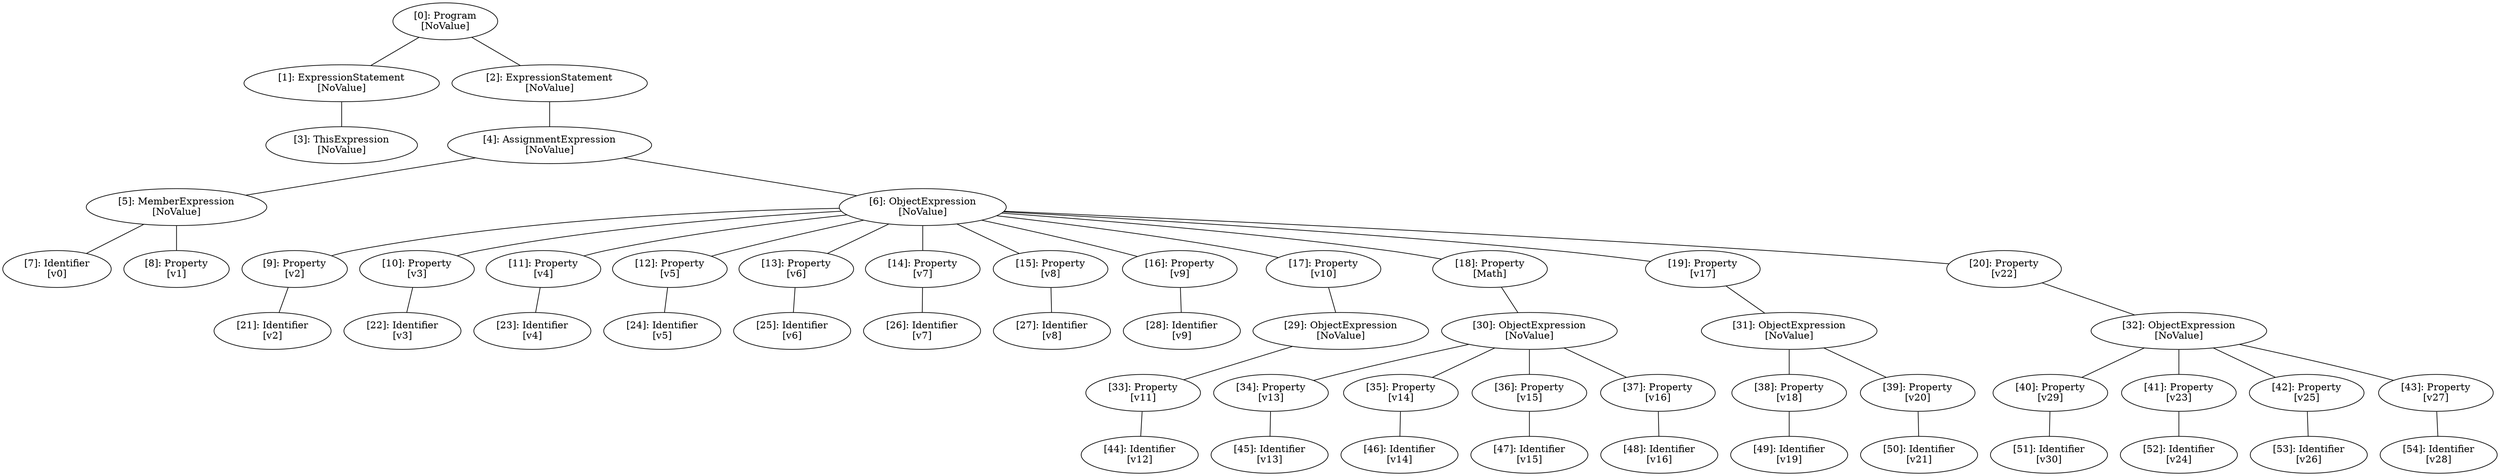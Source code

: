 // Result
graph {
	0 [label="[0]: Program
[NoValue]"]
	1 [label="[1]: ExpressionStatement
[NoValue]"]
	2 [label="[2]: ExpressionStatement
[NoValue]"]
	3 [label="[3]: ThisExpression
[NoValue]"]
	4 [label="[4]: AssignmentExpression
[NoValue]"]
	5 [label="[5]: MemberExpression
[NoValue]"]
	6 [label="[6]: ObjectExpression
[NoValue]"]
	7 [label="[7]: Identifier
[v0]"]
	8 [label="[8]: Property
[v1]"]
	9 [label="[9]: Property
[v2]"]
	10 [label="[10]: Property
[v3]"]
	11 [label="[11]: Property
[v4]"]
	12 [label="[12]: Property
[v5]"]
	13 [label="[13]: Property
[v6]"]
	14 [label="[14]: Property
[v7]"]
	15 [label="[15]: Property
[v8]"]
	16 [label="[16]: Property
[v9]"]
	17 [label="[17]: Property
[v10]"]
	18 [label="[18]: Property
[Math]"]
	19 [label="[19]: Property
[v17]"]
	20 [label="[20]: Property
[v22]"]
	21 [label="[21]: Identifier
[v2]"]
	22 [label="[22]: Identifier
[v3]"]
	23 [label="[23]: Identifier
[v4]"]
	24 [label="[24]: Identifier
[v5]"]
	25 [label="[25]: Identifier
[v6]"]
	26 [label="[26]: Identifier
[v7]"]
	27 [label="[27]: Identifier
[v8]"]
	28 [label="[28]: Identifier
[v9]"]
	29 [label="[29]: ObjectExpression
[NoValue]"]
	30 [label="[30]: ObjectExpression
[NoValue]"]
	31 [label="[31]: ObjectExpression
[NoValue]"]
	32 [label="[32]: ObjectExpression
[NoValue]"]
	33 [label="[33]: Property
[v11]"]
	34 [label="[34]: Property
[v13]"]
	35 [label="[35]: Property
[v14]"]
	36 [label="[36]: Property
[v15]"]
	37 [label="[37]: Property
[v16]"]
	38 [label="[38]: Property
[v18]"]
	39 [label="[39]: Property
[v20]"]
	40 [label="[40]: Property
[v29]"]
	41 [label="[41]: Property
[v23]"]
	42 [label="[42]: Property
[v25]"]
	43 [label="[43]: Property
[v27]"]
	44 [label="[44]: Identifier
[v12]"]
	45 [label="[45]: Identifier
[v13]"]
	46 [label="[46]: Identifier
[v14]"]
	47 [label="[47]: Identifier
[v15]"]
	48 [label="[48]: Identifier
[v16]"]
	49 [label="[49]: Identifier
[v19]"]
	50 [label="[50]: Identifier
[v21]"]
	51 [label="[51]: Identifier
[v30]"]
	52 [label="[52]: Identifier
[v24]"]
	53 [label="[53]: Identifier
[v26]"]
	54 [label="[54]: Identifier
[v28]"]
	0 -- 1
	0 -- 2
	1 -- 3
	2 -- 4
	4 -- 5
	4 -- 6
	5 -- 7
	5 -- 8
	6 -- 9
	6 -- 10
	6 -- 11
	6 -- 12
	6 -- 13
	6 -- 14
	6 -- 15
	6 -- 16
	6 -- 17
	6 -- 18
	6 -- 19
	6 -- 20
	9 -- 21
	10 -- 22
	11 -- 23
	12 -- 24
	13 -- 25
	14 -- 26
	15 -- 27
	16 -- 28
	17 -- 29
	18 -- 30
	19 -- 31
	20 -- 32
	29 -- 33
	30 -- 34
	30 -- 35
	30 -- 36
	30 -- 37
	31 -- 38
	31 -- 39
	32 -- 40
	32 -- 41
	32 -- 42
	32 -- 43
	33 -- 44
	34 -- 45
	35 -- 46
	36 -- 47
	37 -- 48
	38 -- 49
	39 -- 50
	40 -- 51
	41 -- 52
	42 -- 53
	43 -- 54
}
